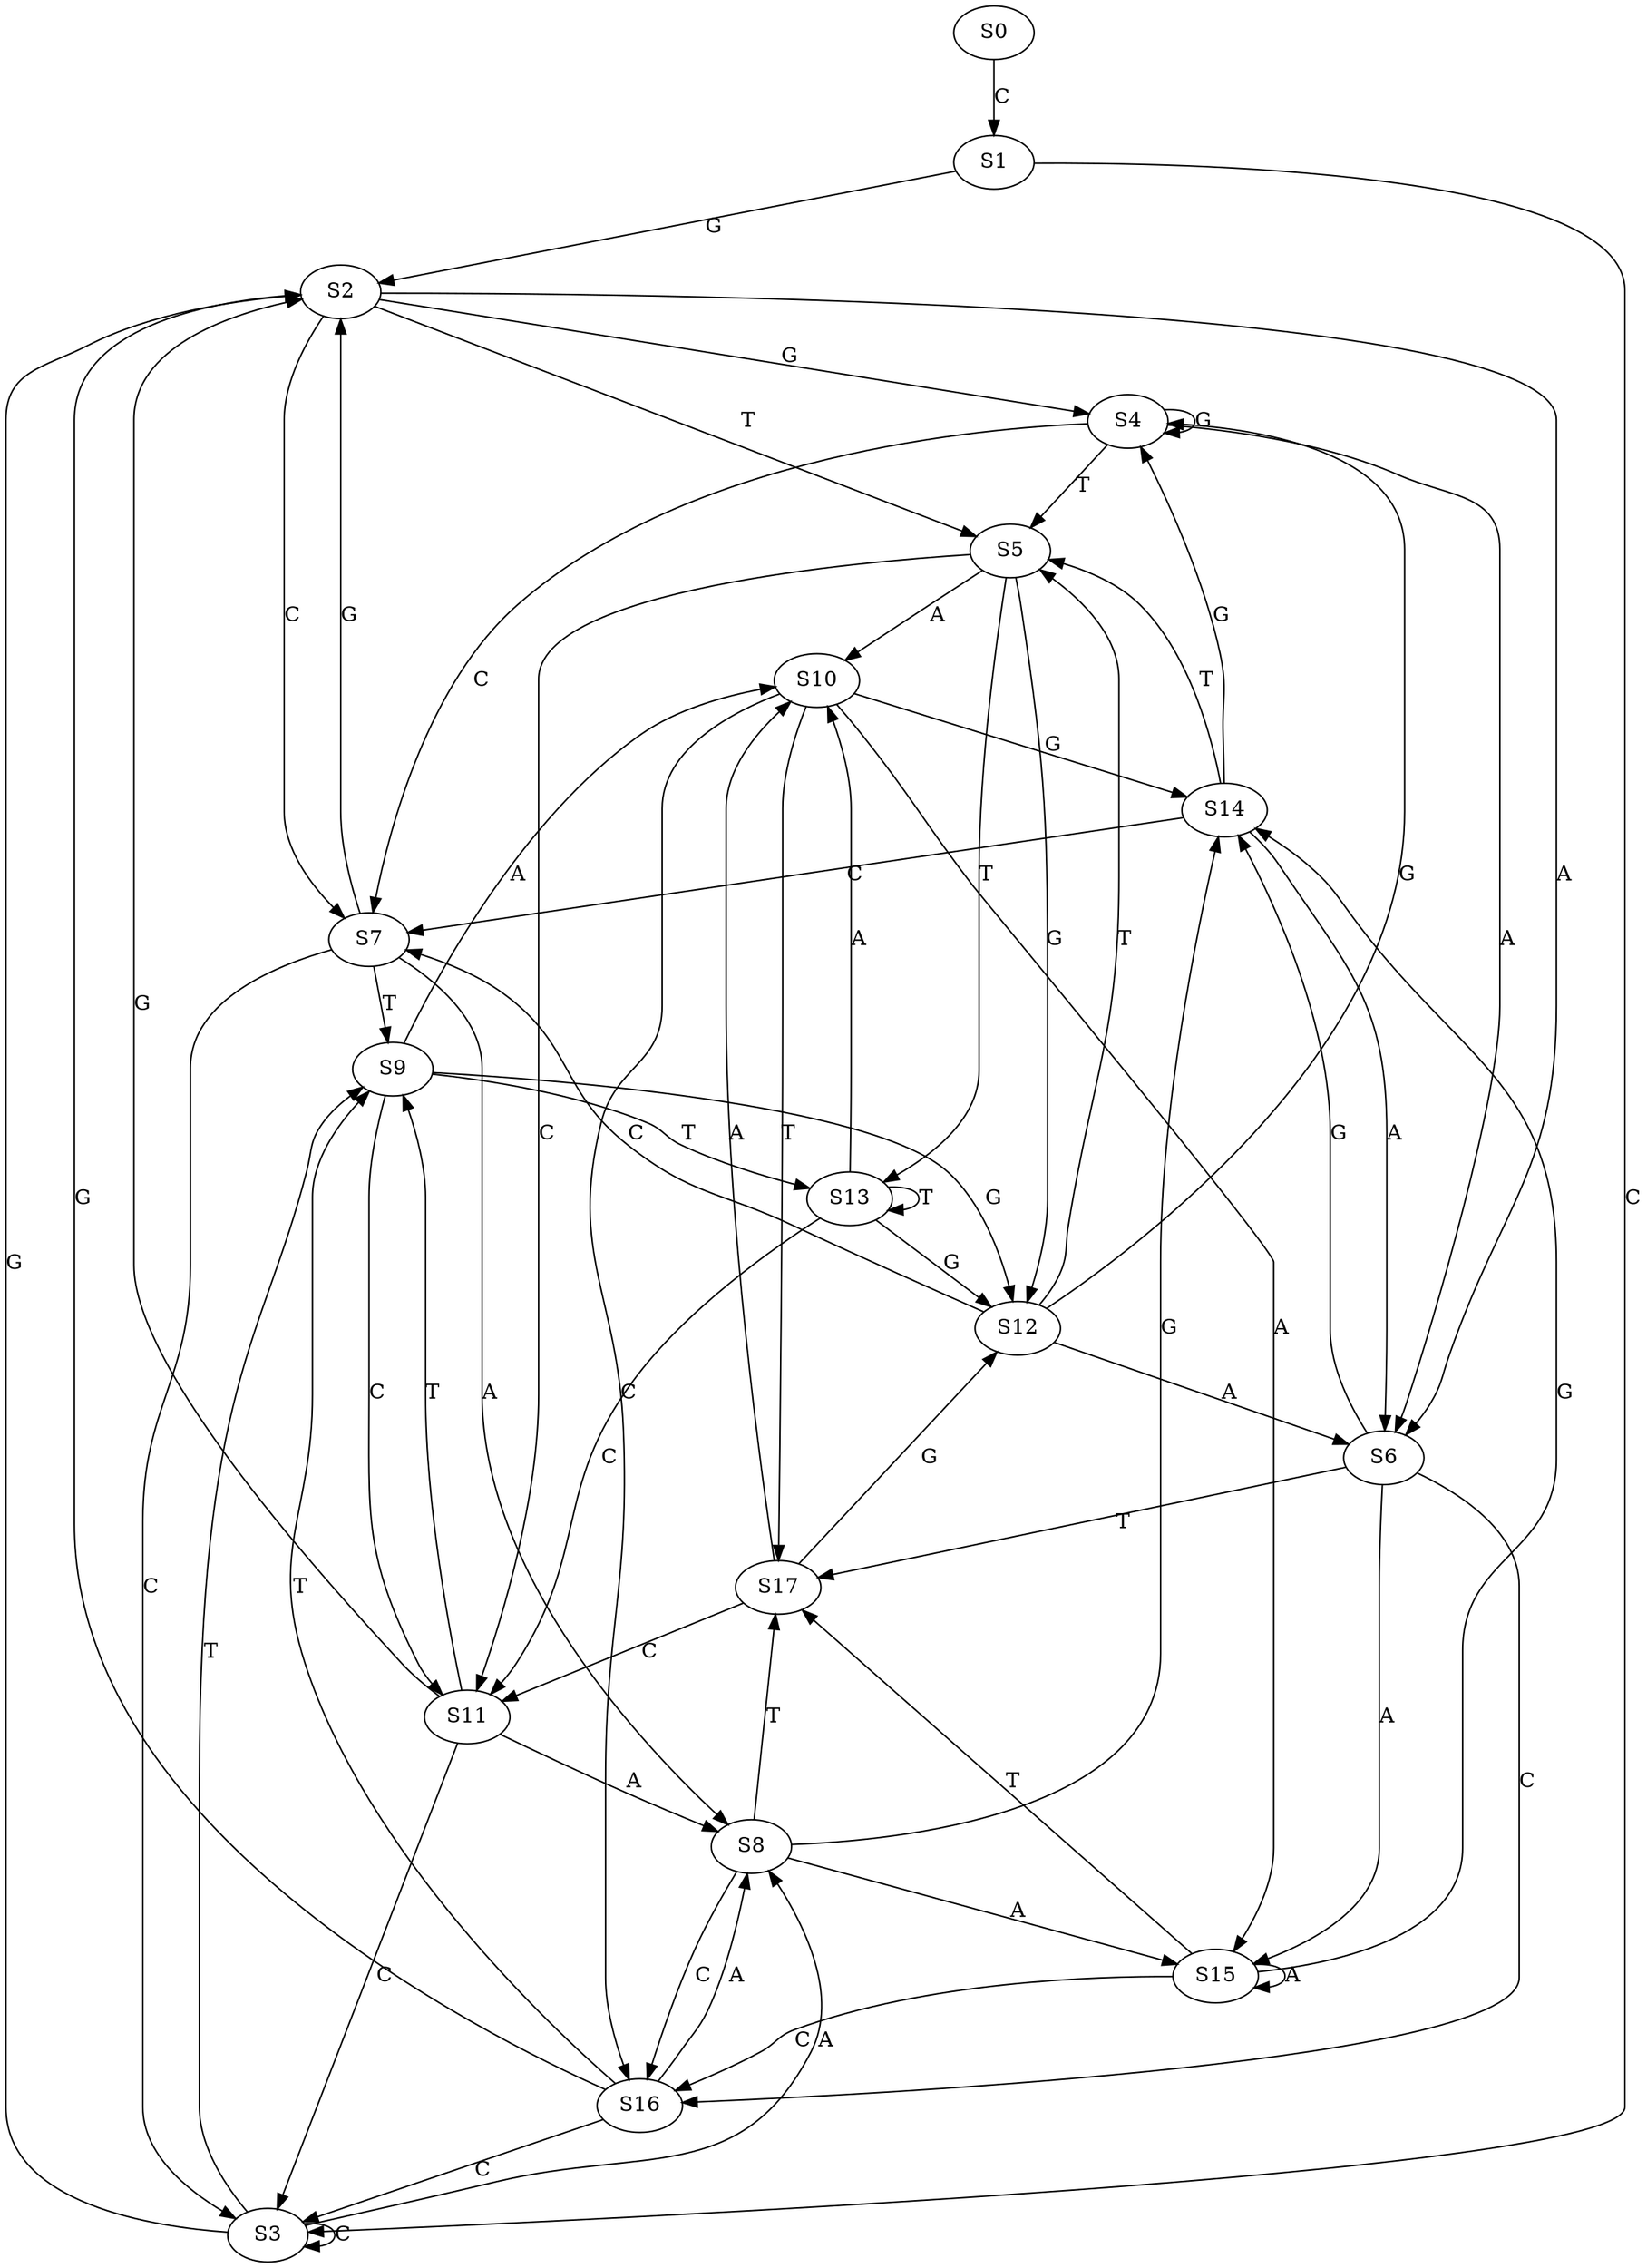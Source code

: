 strict digraph  {
	S0 -> S1 [ label = C ];
	S1 -> S2 [ label = G ];
	S1 -> S3 [ label = C ];
	S2 -> S4 [ label = G ];
	S2 -> S5 [ label = T ];
	S2 -> S6 [ label = A ];
	S2 -> S7 [ label = C ];
	S3 -> S2 [ label = G ];
	S3 -> S3 [ label = C ];
	S3 -> S8 [ label = A ];
	S3 -> S9 [ label = T ];
	S4 -> S6 [ label = A ];
	S4 -> S5 [ label = T ];
	S4 -> S4 [ label = G ];
	S4 -> S7 [ label = C ];
	S5 -> S10 [ label = A ];
	S5 -> S11 [ label = C ];
	S5 -> S12 [ label = G ];
	S5 -> S13 [ label = T ];
	S6 -> S14 [ label = G ];
	S6 -> S15 [ label = A ];
	S6 -> S16 [ label = C ];
	S6 -> S17 [ label = T ];
	S7 -> S3 [ label = C ];
	S7 -> S9 [ label = T ];
	S7 -> S2 [ label = G ];
	S7 -> S8 [ label = A ];
	S8 -> S14 [ label = G ];
	S8 -> S17 [ label = T ];
	S8 -> S16 [ label = C ];
	S8 -> S15 [ label = A ];
	S9 -> S12 [ label = G ];
	S9 -> S11 [ label = C ];
	S9 -> S10 [ label = A ];
	S9 -> S13 [ label = T ];
	S10 -> S14 [ label = G ];
	S10 -> S17 [ label = T ];
	S10 -> S15 [ label = A ];
	S10 -> S16 [ label = C ];
	S11 -> S9 [ label = T ];
	S11 -> S2 [ label = G ];
	S11 -> S3 [ label = C ];
	S11 -> S8 [ label = A ];
	S12 -> S6 [ label = A ];
	S12 -> S5 [ label = T ];
	S12 -> S7 [ label = C ];
	S12 -> S4 [ label = G ];
	S13 -> S11 [ label = C ];
	S13 -> S10 [ label = A ];
	S13 -> S12 [ label = G ];
	S13 -> S13 [ label = T ];
	S14 -> S5 [ label = T ];
	S14 -> S4 [ label = G ];
	S14 -> S6 [ label = A ];
	S14 -> S7 [ label = C ];
	S15 -> S17 [ label = T ];
	S15 -> S16 [ label = C ];
	S15 -> S14 [ label = G ];
	S15 -> S15 [ label = A ];
	S16 -> S8 [ label = A ];
	S16 -> S9 [ label = T ];
	S16 -> S3 [ label = C ];
	S16 -> S2 [ label = G ];
	S17 -> S10 [ label = A ];
	S17 -> S11 [ label = C ];
	S17 -> S12 [ label = G ];
}
